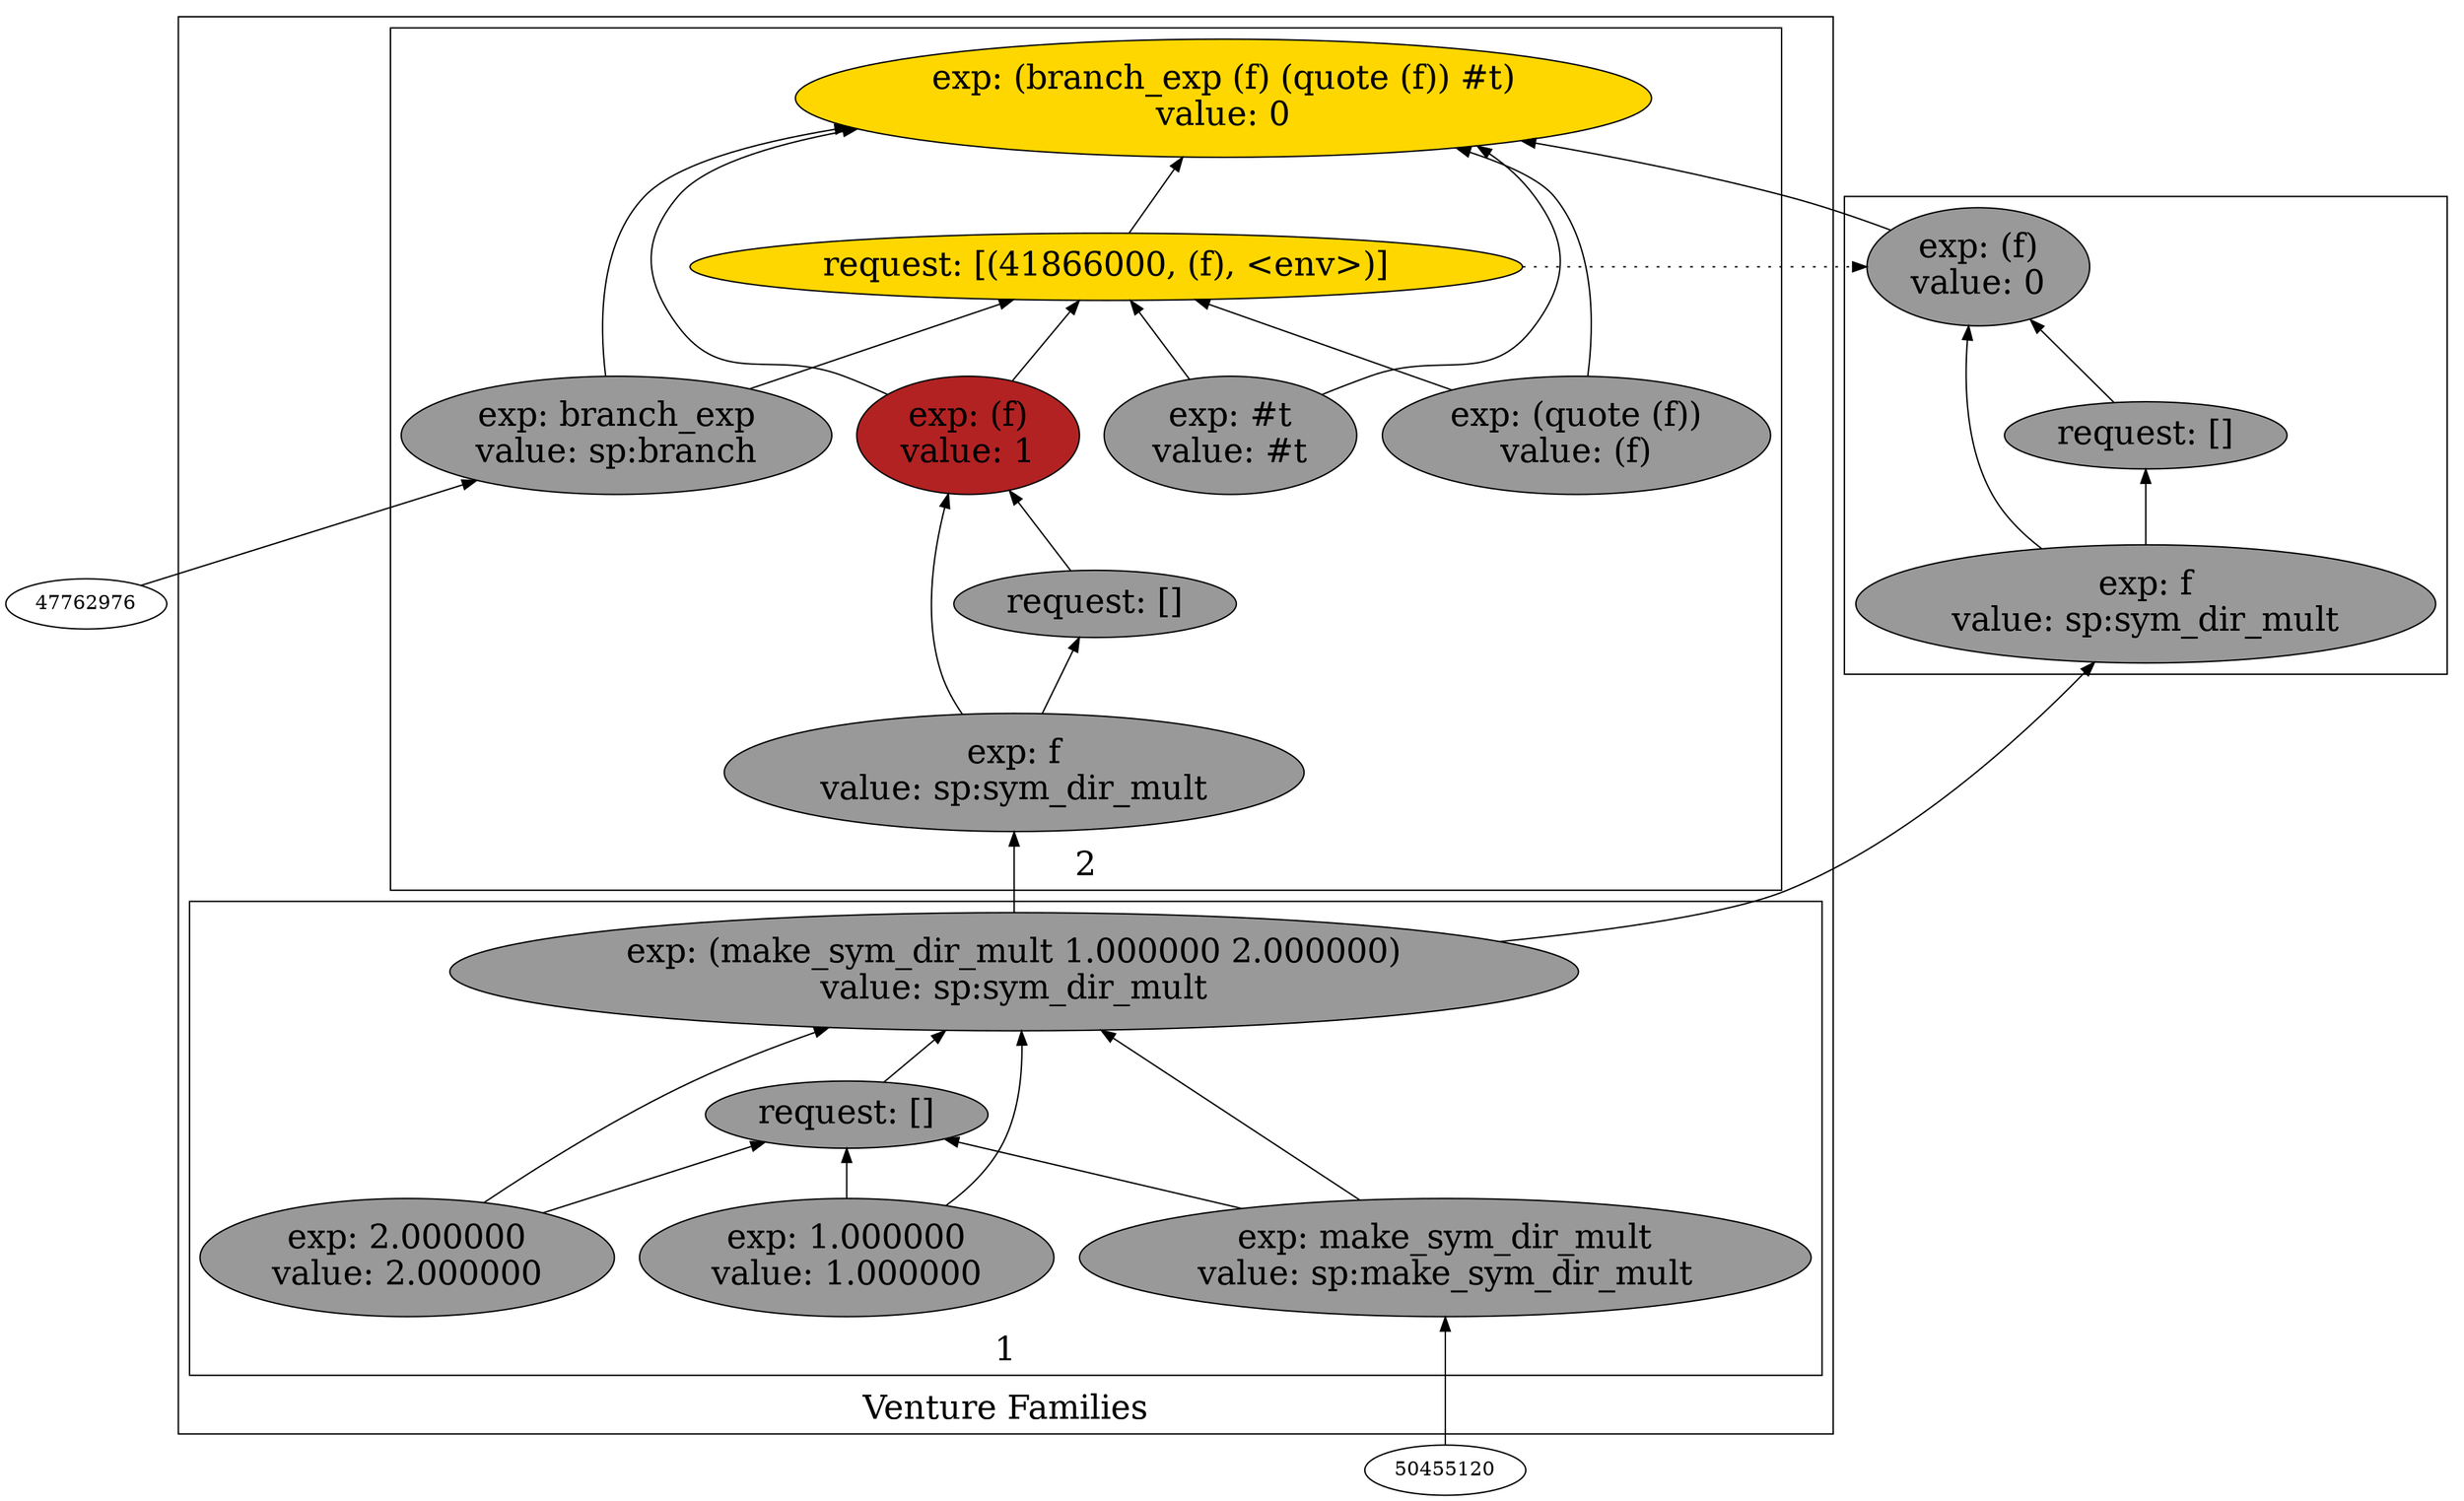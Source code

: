 digraph {
rankdir=BT
fontsize=24
subgraph cluster1 {
label="Venture Families"
subgraph cluster2 {
label="1"
"44708496"["fillcolor"="grey60" "fontsize"="24" "label"="exp: (make_sym_dir_mult 1.000000 2.000000)\nvalue: sp:sym_dir_mult" "shape"="ellipse" "style"="filled" ]
"52341248"["fillcolor"="grey60" "fontsize"="24" "label"="request: []" "shape"="ellipse" "style"="filled" ]
"45671424"["fillcolor"="grey60" "fontsize"="24" "label"="exp: make_sym_dir_mult\nvalue: sp:make_sym_dir_mult" "shape"="ellipse" "style"="filled" ]
"44783120"["fillcolor"="grey60" "fontsize"="24" "label"="exp: 1.000000\nvalue: 1.000000" "shape"="ellipse" "style"="filled" ]
"49423840"["fillcolor"="grey60" "fontsize"="24" "label"="exp: 2.000000\nvalue: 2.000000" "shape"="ellipse" "style"="filled" ]
}

subgraph cluster3 {
label="2"
"39368448"["fillcolor"="gold" "fontsize"="24" "label"="exp: (branch_exp (f) (quote (f)) #t)\nvalue: 0" "shape"="ellipse" "style"="filled" ]
"41866000"["fillcolor"="gold" "fontsize"="24" "label"="request: [(41866000, (f), <env>)]" "shape"="ellipse" "style"="filled" ]
"41425952"["fillcolor"="grey60" "fontsize"="24" "label"="exp: branch_exp\nvalue: sp:branch" "shape"="ellipse" "style"="filled" ]
"42065808"["fillcolor"="firebrick" "fontsize"="24" "label"="exp: (f)\nvalue: 1" "shape"="ellipse" "style"="filled" ]
"41862880"["fillcolor"="grey60" "fontsize"="24" "label"="request: []" "shape"="ellipse" "style"="filled" ]
"41891216"["fillcolor"="grey60" "fontsize"="24" "label"="exp: f\nvalue: sp:sym_dir_mult" "shape"="ellipse" "style"="filled" ]
"40466096"["fillcolor"="grey60" "fontsize"="24" "label"="exp: (quote (f))\nvalue: (f)" "shape"="ellipse" "style"="filled" ]
"44684320"["fillcolor"="grey60" "fontsize"="24" "label"="exp: #t\nvalue: #t" "shape"="ellipse" "style"="filled" ]
}

}

subgraph cluster4 {
label=""
"41497248"["fillcolor"="grey60" "fontsize"="24" "label"="exp: (f)\nvalue: 0" "shape"="ellipse" "style"="filled" ]
"43605376"["fillcolor"="grey60" "fontsize"="24" "label"="request: []" "shape"="ellipse" "style"="filled" ]
"42299664"["fillcolor"="grey60" "fontsize"="24" "label"="exp: f\nvalue: sp:sym_dir_mult" "shape"="ellipse" "style"="filled" ]
}

"41425952" -> "39368448"["arrowhead"="normal" "color"="black" "constraint"="true" "style"="solid" ]
"41425952" -> "41866000"["arrowhead"="normal" "color"="black" "constraint"="true" "style"="solid" ]
"47762976" -> "41425952"["arrowhead"="normal" "color"="black" "constraint"="true" "style"="solid" ]
"42065808" -> "39368448"["arrowhead"="normal" "color"="black" "constraint"="true" "style"="solid" ]
"42065808" -> "41866000"["arrowhead"="normal" "color"="black" "constraint"="true" "style"="solid" ]
"41891216" -> "42065808"["arrowhead"="normal" "color"="black" "constraint"="true" "style"="solid" ]
"41891216" -> "41862880"["arrowhead"="normal" "color"="black" "constraint"="true" "style"="solid" ]
"44708496" -> "41891216"["arrowhead"="normal" "color"="black" "constraint"="true" "style"="solid" ]
"41862880" -> "42065808"["arrowhead"="normal" "color"="black" "constraint"="true" "style"="solid" ]
"40466096" -> "39368448"["arrowhead"="normal" "color"="black" "constraint"="true" "style"="solid" ]
"40466096" -> "41866000"["arrowhead"="normal" "color"="black" "constraint"="true" "style"="solid" ]
"44684320" -> "39368448"["arrowhead"="normal" "color"="black" "constraint"="true" "style"="solid" ]
"44684320" -> "41866000"["arrowhead"="normal" "color"="black" "constraint"="true" "style"="solid" ]
"41866000" -> "39368448"["arrowhead"="normal" "color"="black" "constraint"="true" "style"="solid" ]
"41497248" -> "39368448"["arrowhead"="normal" "color"="black" "constraint"="true" "style"="solid" ]
"41866000" -> "41497248"["arrowhead"="normal" "color"="black" "constraint"="false" "style"="dotted" ]
"42299664" -> "41497248"["arrowhead"="normal" "color"="black" "constraint"="true" "style"="solid" ]
"42299664" -> "43605376"["arrowhead"="normal" "color"="black" "constraint"="true" "style"="solid" ]
"44708496" -> "42299664"["arrowhead"="normal" "color"="black" "constraint"="true" "style"="solid" ]
"43605376" -> "41497248"["arrowhead"="normal" "color"="black" "constraint"="true" "style"="solid" ]
"45671424" -> "44708496"["arrowhead"="normal" "color"="black" "constraint"="true" "style"="solid" ]
"45671424" -> "52341248"["arrowhead"="normal" "color"="black" "constraint"="true" "style"="solid" ]
"50455120" -> "45671424"["arrowhead"="normal" "color"="black" "constraint"="true" "style"="solid" ]
"44783120" -> "44708496"["arrowhead"="normal" "color"="black" "constraint"="true" "style"="solid" ]
"44783120" -> "52341248"["arrowhead"="normal" "color"="black" "constraint"="true" "style"="solid" ]
"49423840" -> "44708496"["arrowhead"="normal" "color"="black" "constraint"="true" "style"="solid" ]
"49423840" -> "52341248"["arrowhead"="normal" "color"="black" "constraint"="true" "style"="solid" ]
"52341248" -> "44708496"["arrowhead"="normal" "color"="black" "constraint"="true" "style"="solid" ]

}
